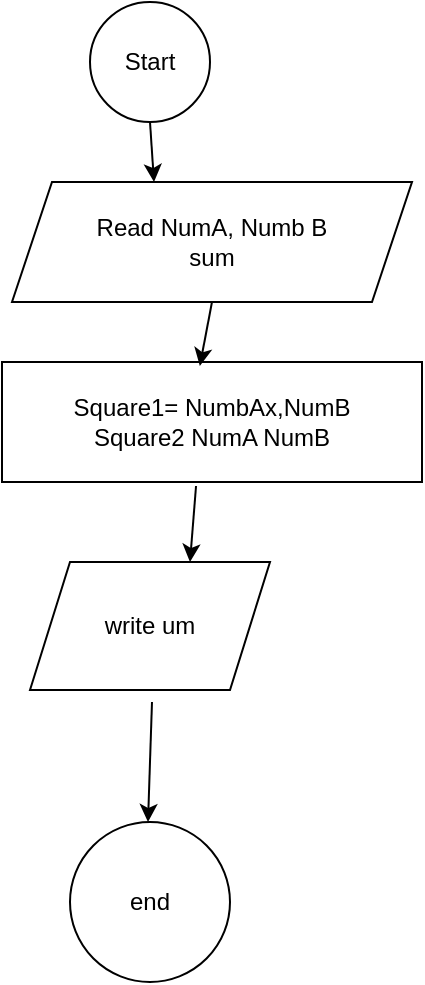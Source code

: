 <mxfile version="21.3.5" type="github">
  <diagram name="Page-1" id="vZBR_e9rdltC45n4s6l0">
    <mxGraphModel dx="1114" dy="608" grid="1" gridSize="10" guides="1" tooltips="1" connect="1" arrows="1" fold="1" page="1" pageScale="1" pageWidth="850" pageHeight="1100" math="0" shadow="0">
      <root>
        <mxCell id="0" />
        <mxCell id="1" parent="0" />
        <mxCell id="Qg-41v7XwLgxlczoO6jd-1" value="Start" style="ellipse;whiteSpace=wrap;html=1;" vertex="1" parent="1">
          <mxGeometry x="90" y="40" width="60" height="60" as="geometry" />
        </mxCell>
        <mxCell id="Qg-41v7XwLgxlczoO6jd-2" value="Read NumA, Numb B&lt;br&gt;sum" style="shape=parallelogram;perimeter=parallelogramPerimeter;whiteSpace=wrap;html=1;fixedSize=1;" vertex="1" parent="1">
          <mxGeometry x="51" y="130" width="200" height="60" as="geometry" />
        </mxCell>
        <mxCell id="Qg-41v7XwLgxlczoO6jd-3" value="Square1= NumbAx,NumB&lt;br&gt;Square2 NumA NumB" style="rounded=0;whiteSpace=wrap;html=1;" vertex="1" parent="1">
          <mxGeometry x="46" y="220" width="210" height="60" as="geometry" />
        </mxCell>
        <mxCell id="Qg-41v7XwLgxlczoO6jd-4" value="write um" style="shape=parallelogram;perimeter=parallelogramPerimeter;whiteSpace=wrap;html=1;fixedSize=1;" vertex="1" parent="1">
          <mxGeometry x="60" y="320" width="120" height="64" as="geometry" />
        </mxCell>
        <mxCell id="Qg-41v7XwLgxlczoO6jd-5" value="end" style="ellipse;whiteSpace=wrap;html=1;aspect=fixed;" vertex="1" parent="1">
          <mxGeometry x="80" y="450" width="80" height="80" as="geometry" />
        </mxCell>
        <mxCell id="Qg-41v7XwLgxlczoO6jd-13" value="" style="endArrow=classic;html=1;rounded=0;entryX=0.355;entryY=0;entryDx=0;entryDy=0;entryPerimeter=0;" edge="1" parent="1" target="Qg-41v7XwLgxlczoO6jd-2">
          <mxGeometry width="50" height="50" relative="1" as="geometry">
            <mxPoint x="120" y="100" as="sourcePoint" />
            <mxPoint x="170" y="50" as="targetPoint" />
          </mxGeometry>
        </mxCell>
        <mxCell id="Qg-41v7XwLgxlczoO6jd-14" value="" style="endArrow=classic;html=1;rounded=0;entryX=0.471;entryY=0.033;entryDx=0;entryDy=0;entryPerimeter=0;exitX=0.5;exitY=1;exitDx=0;exitDy=0;" edge="1" parent="1" source="Qg-41v7XwLgxlczoO6jd-2" target="Qg-41v7XwLgxlczoO6jd-3">
          <mxGeometry width="50" height="50" relative="1" as="geometry">
            <mxPoint x="80" y="190" as="sourcePoint" />
            <mxPoint x="190" y="160" as="targetPoint" />
          </mxGeometry>
        </mxCell>
        <mxCell id="Qg-41v7XwLgxlczoO6jd-16" value="" style="endArrow=classic;html=1;rounded=0;exitX=0.462;exitY=1.033;exitDx=0;exitDy=0;exitPerimeter=0;" edge="1" parent="1" source="Qg-41v7XwLgxlczoO6jd-3">
          <mxGeometry width="50" height="50" relative="1" as="geometry">
            <mxPoint x="190" y="280" as="sourcePoint" />
            <mxPoint x="140" y="320" as="targetPoint" />
          </mxGeometry>
        </mxCell>
        <mxCell id="Qg-41v7XwLgxlczoO6jd-17" value="" style="endArrow=classic;html=1;rounded=0;" edge="1" parent="1">
          <mxGeometry width="50" height="50" relative="1" as="geometry">
            <mxPoint x="121" y="390" as="sourcePoint" />
            <mxPoint x="119" y="450" as="targetPoint" />
          </mxGeometry>
        </mxCell>
      </root>
    </mxGraphModel>
  </diagram>
</mxfile>
